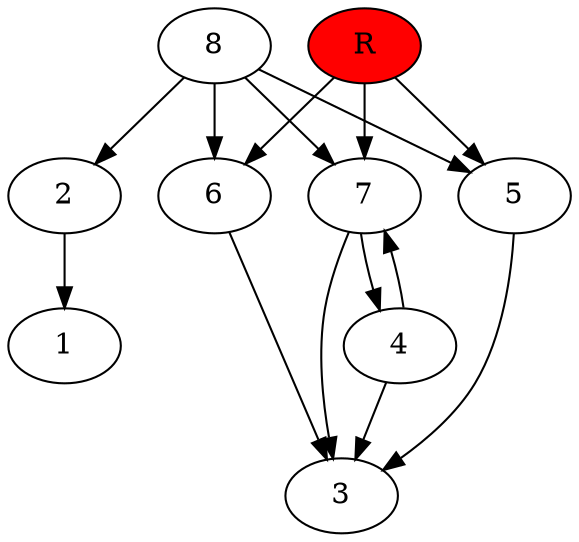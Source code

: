 digraph prb14699 {
	1
	2
	3
	4
	5
	6
	7
	8
	R [fillcolor="#ff0000" style=filled]
	2 -> 1
	4 -> 3
	4 -> 7
	5 -> 3
	6 -> 3
	7 -> 3
	7 -> 4
	8 -> 2
	8 -> 5
	8 -> 6
	8 -> 7
	R -> 5
	R -> 6
	R -> 7
}
